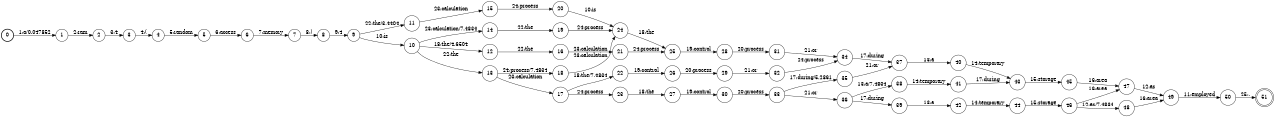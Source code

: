 digraph FST {
rankdir = LR;
size = "8.5,11";
label = "";
center = 1;
orientation = Portrait;
ranksep = "0.4";
nodesep = "0.25";
0 [label = "0", shape = circle, style = bold, fontsize = 14]
	0 -> 1 [label = "1:a/0.047852", fontsize = 14];
1 [label = "1", shape = circle, style = solid, fontsize = 14]
	1 -> 2 [label = "2:ram", fontsize = 14];
2 [label = "2", shape = circle, style = solid, fontsize = 14]
	2 -> 3 [label = "3:4", fontsize = 14];
3 [label = "3", shape = circle, style = solid, fontsize = 14]
	3 -> 4 [label = "4:(", fontsize = 14];
4 [label = "4", shape = circle, style = solid, fontsize = 14]
	4 -> 5 [label = "5:random", fontsize = 14];
5 [label = "5", shape = circle, style = solid, fontsize = 14]
	5 -> 6 [label = "6:access", fontsize = 14];
6 [label = "6", shape = circle, style = solid, fontsize = 14]
	6 -> 7 [label = "7:memory", fontsize = 14];
7 [label = "7", shape = circle, style = solid, fontsize = 14]
	7 -> 8 [label = "8:)", fontsize = 14];
8 [label = "8", shape = circle, style = solid, fontsize = 14]
	8 -> 9 [label = "9:4", fontsize = 14];
9 [label = "9", shape = circle, style = solid, fontsize = 14]
	9 -> 10 [label = "10:is", fontsize = 14];
	9 -> 11 [label = "22:the/3.4404", fontsize = 14];
10 [label = "10", shape = circle, style = solid, fontsize = 14]
	10 -> 12 [label = "18:the/4.6504", fontsize = 14];
	10 -> 13 [label = "22:the", fontsize = 14];
	10 -> 14 [label = "23:calculation/7.4834", fontsize = 14];
11 [label = "11", shape = circle, style = solid, fontsize = 14]
	11 -> 15 [label = "23:calculation", fontsize = 14];
12 [label = "12", shape = circle, style = solid, fontsize = 14]
	12 -> 16 [label = "22:the", fontsize = 14];
13 [label = "13", shape = circle, style = solid, fontsize = 14]
	13 -> 17 [label = "23:calculation", fontsize = 14];
	13 -> 18 [label = "24:process/7.4834", fontsize = 14];
14 [label = "14", shape = circle, style = solid, fontsize = 14]
	14 -> 19 [label = "22:the", fontsize = 14];
15 [label = "15", shape = circle, style = solid, fontsize = 14]
	15 -> 20 [label = "24:process", fontsize = 14];
16 [label = "16", shape = circle, style = solid, fontsize = 14]
	16 -> 21 [label = "23:calculation", fontsize = 14];
17 [label = "17", shape = circle, style = solid, fontsize = 14]
	17 -> 22 [label = "18:the/7.4834", fontsize = 14];
	17 -> 23 [label = "24:process", fontsize = 14];
18 [label = "18", shape = circle, style = solid, fontsize = 14]
	18 -> 24 [label = "23:calculation", fontsize = 14];
19 [label = "19", shape = circle, style = solid, fontsize = 14]
	19 -> 24 [label = "24:process", fontsize = 14];
20 [label = "20", shape = circle, style = solid, fontsize = 14]
	20 -> 24 [label = "10:is", fontsize = 14];
21 [label = "21", shape = circle, style = solid, fontsize = 14]
	21 -> 25 [label = "24:process", fontsize = 14];
22 [label = "22", shape = circle, style = solid, fontsize = 14]
	22 -> 26 [label = "19:control", fontsize = 14];
23 [label = "23", shape = circle, style = solid, fontsize = 14]
	23 -> 27 [label = "18:the", fontsize = 14];
24 [label = "24", shape = circle, style = solid, fontsize = 14]
	24 -> 25 [label = "18:the", fontsize = 14];
25 [label = "25", shape = circle, style = solid, fontsize = 14]
	25 -> 28 [label = "19:control", fontsize = 14];
26 [label = "26", shape = circle, style = solid, fontsize = 14]
	26 -> 29 [label = "20:process", fontsize = 14];
27 [label = "27", shape = circle, style = solid, fontsize = 14]
	27 -> 30 [label = "19:control", fontsize = 14];
28 [label = "28", shape = circle, style = solid, fontsize = 14]
	28 -> 31 [label = "20:process", fontsize = 14];
29 [label = "29", shape = circle, style = solid, fontsize = 14]
	29 -> 32 [label = "21:or", fontsize = 14];
30 [label = "30", shape = circle, style = solid, fontsize = 14]
	30 -> 33 [label = "20:process", fontsize = 14];
31 [label = "31", shape = circle, style = solid, fontsize = 14]
	31 -> 34 [label = "21:or", fontsize = 14];
32 [label = "32", shape = circle, style = solid, fontsize = 14]
	32 -> 34 [label = "24:process", fontsize = 14];
33 [label = "33", shape = circle, style = solid, fontsize = 14]
	33 -> 35 [label = "17:during/5.2861", fontsize = 14];
	33 -> 36 [label = "21:or", fontsize = 14];
34 [label = "34", shape = circle, style = solid, fontsize = 14]
	34 -> 37 [label = "17:during", fontsize = 14];
35 [label = "35", shape = circle, style = solid, fontsize = 14]
	35 -> 37 [label = "21:or", fontsize = 14];
36 [label = "36", shape = circle, style = solid, fontsize = 14]
	36 -> 38 [label = "13:a/7.4834", fontsize = 14];
	36 -> 39 [label = "17:during", fontsize = 14];
37 [label = "37", shape = circle, style = solid, fontsize = 14]
	37 -> 40 [label = "13:a", fontsize = 14];
38 [label = "38", shape = circle, style = solid, fontsize = 14]
	38 -> 41 [label = "14:temporary", fontsize = 14];
39 [label = "39", shape = circle, style = solid, fontsize = 14]
	39 -> 42 [label = "13:a", fontsize = 14];
40 [label = "40", shape = circle, style = solid, fontsize = 14]
	40 -> 43 [label = "14:temporary", fontsize = 14];
41 [label = "41", shape = circle, style = solid, fontsize = 14]
	41 -> 43 [label = "17:during", fontsize = 14];
42 [label = "42", shape = circle, style = solid, fontsize = 14]
	42 -> 44 [label = "14:temporary", fontsize = 14];
43 [label = "43", shape = circle, style = solid, fontsize = 14]
	43 -> 45 [label = "15:storage", fontsize = 14];
44 [label = "44", shape = circle, style = solid, fontsize = 14]
	44 -> 46 [label = "15:storage", fontsize = 14];
45 [label = "45", shape = circle, style = solid, fontsize = 14]
	45 -> 47 [label = "16:area", fontsize = 14];
46 [label = "46", shape = circle, style = solid, fontsize = 14]
	46 -> 48 [label = "12:as/7.4834", fontsize = 14];
	46 -> 47 [label = "16:area", fontsize = 14];
47 [label = "47", shape = circle, style = solid, fontsize = 14]
	47 -> 49 [label = "12:as", fontsize = 14];
48 [label = "48", shape = circle, style = solid, fontsize = 14]
	48 -> 49 [label = "16:area", fontsize = 14];
49 [label = "49", shape = circle, style = solid, fontsize = 14]
	49 -> 50 [label = "11:employed", fontsize = 14];
50 [label = "50", shape = circle, style = solid, fontsize = 14]
	50 -> 51 [label = "25:.", fontsize = 14];
51 [label = "51", shape = doublecircle, style = solid, fontsize = 14]
}
